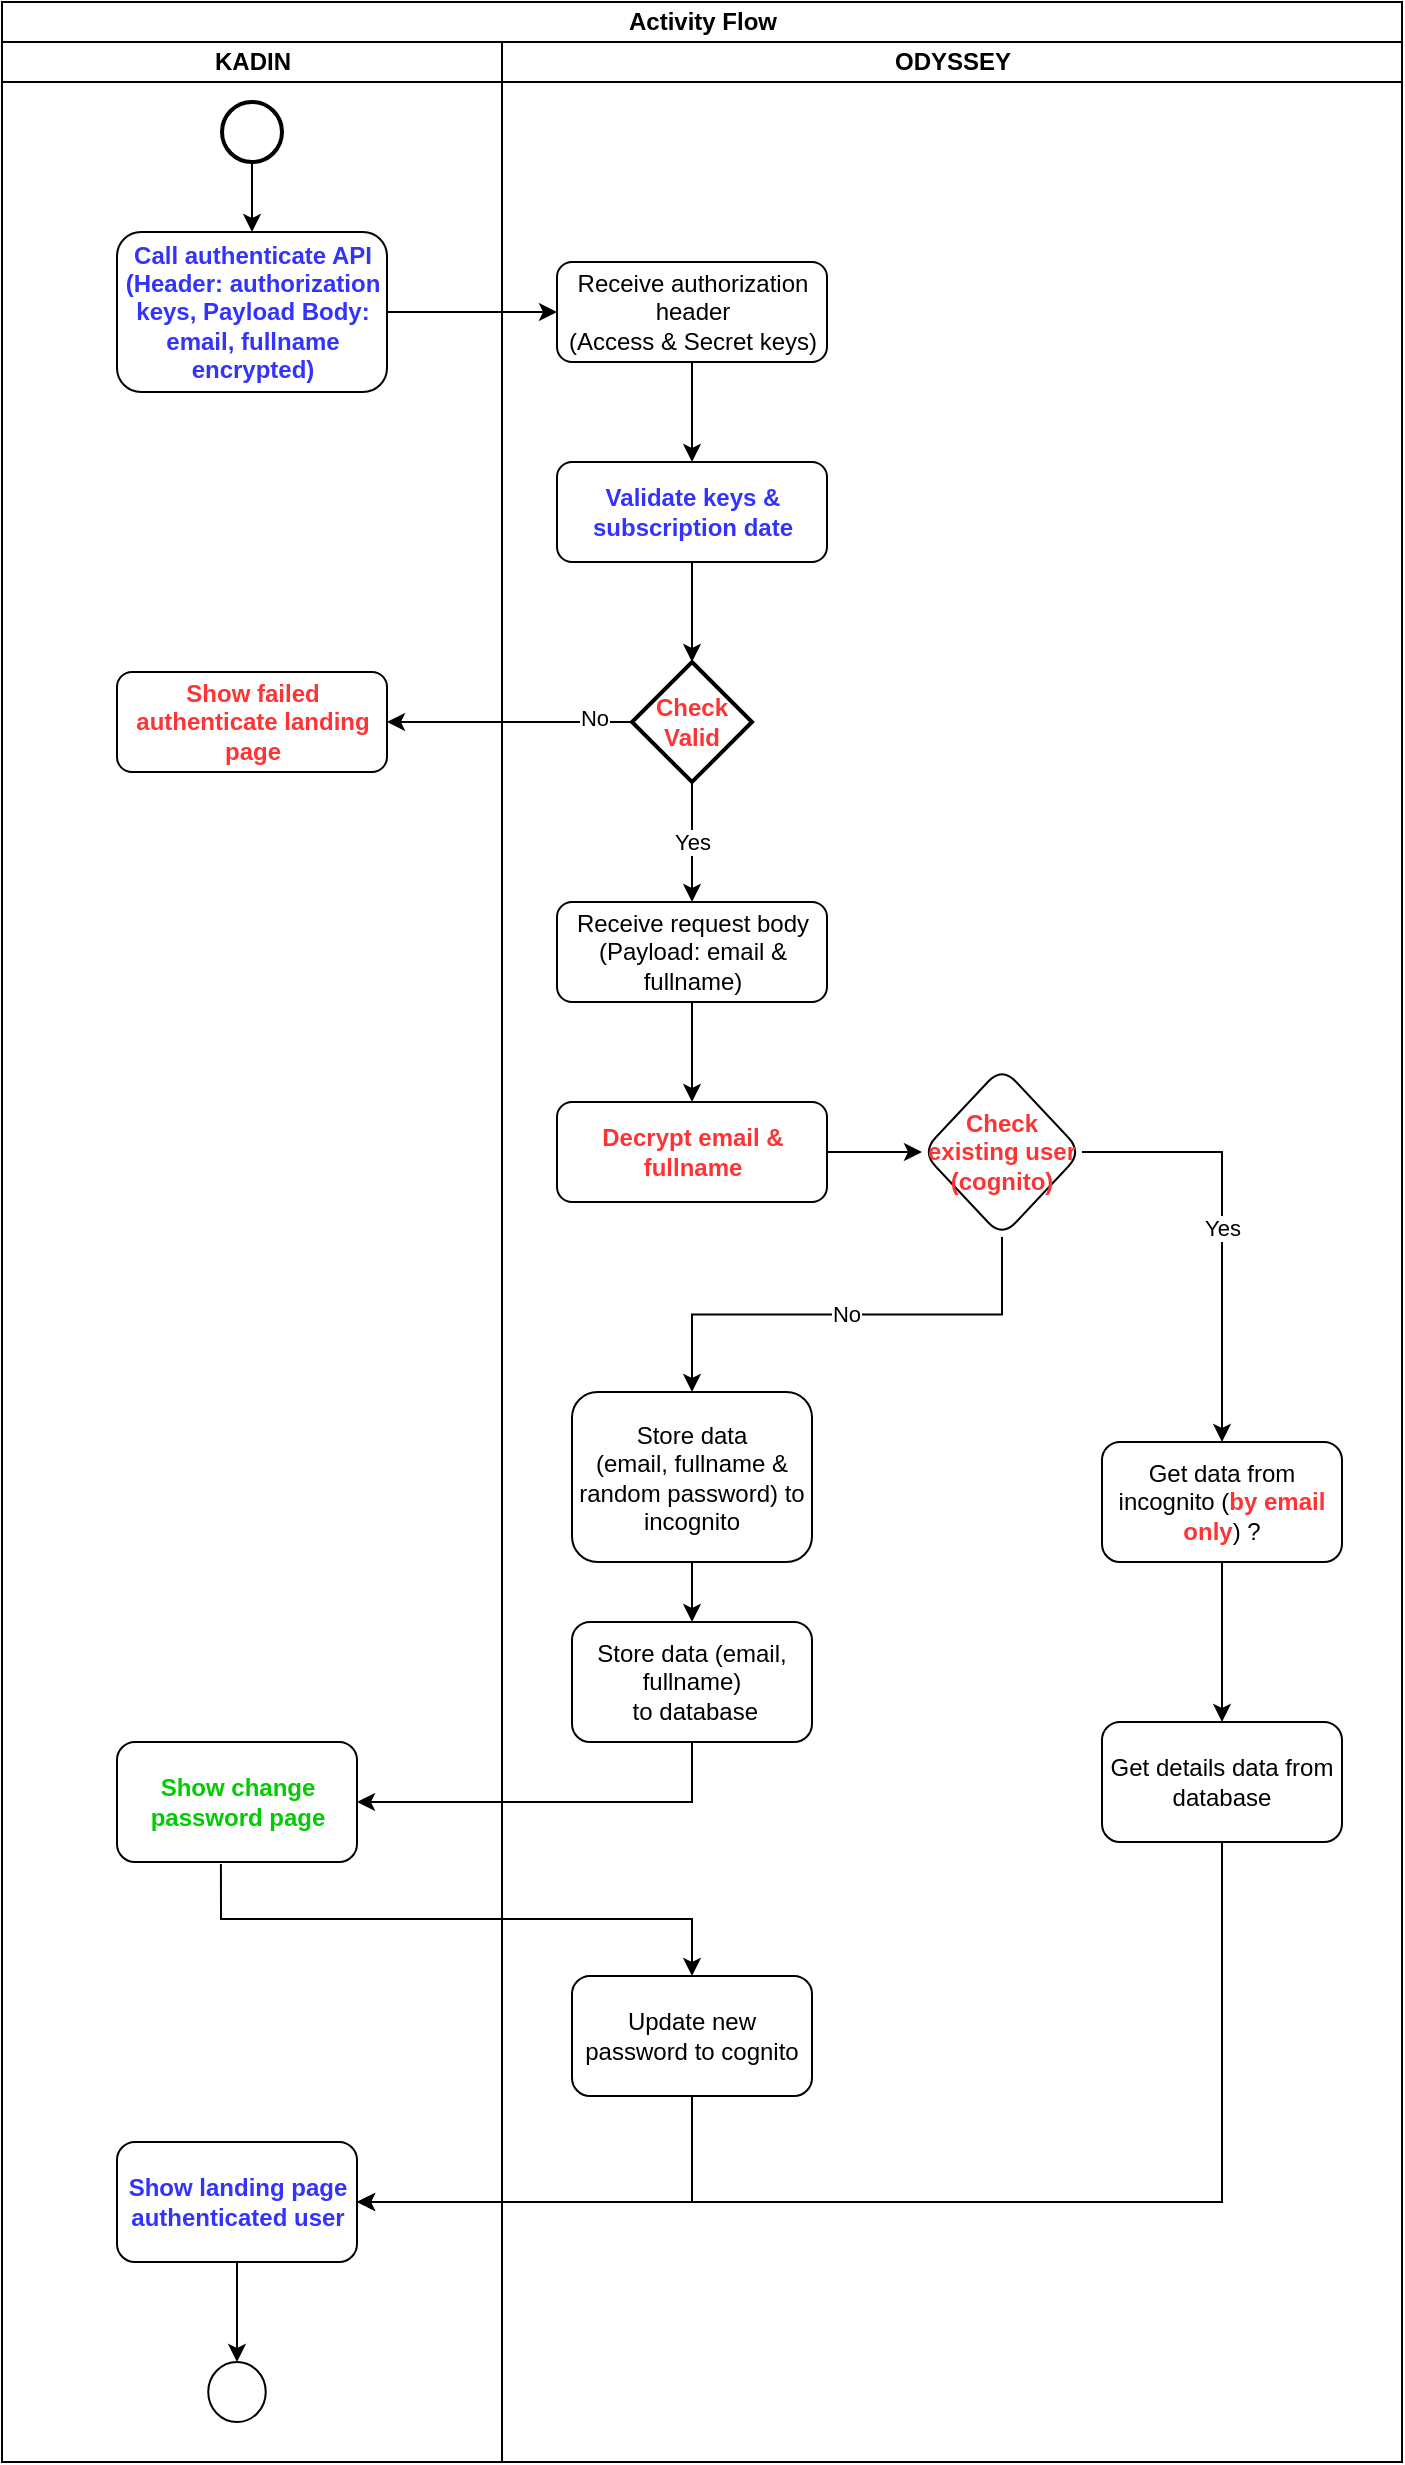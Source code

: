 <mxfile version="20.8.3" type="github">
  <diagram id="cROLNhJi18jyMTtRT4qv" name="Page-1">
    <mxGraphModel dx="1434" dy="788" grid="1" gridSize="10" guides="1" tooltips="1" connect="1" arrows="1" fold="1" page="1" pageScale="1" pageWidth="850" pageHeight="1100" math="0" shadow="0">
      <root>
        <mxCell id="0" />
        <mxCell id="1" parent="0" />
        <mxCell id="6nmaoUBlLYGYx-6xs3CL-19" value="Activity Flow" style="swimlane;childLayout=stackLayout;resizeParent=1;resizeParentMax=0;startSize=20;html=1;" vertex="1" parent="1">
          <mxGeometry x="55" y="70" width="700" height="1230" as="geometry" />
        </mxCell>
        <mxCell id="6nmaoUBlLYGYx-6xs3CL-20" value="KADIN" style="swimlane;startSize=20;html=1;" vertex="1" parent="6nmaoUBlLYGYx-6xs3CL-19">
          <mxGeometry y="20" width="250" height="1210" as="geometry" />
        </mxCell>
        <mxCell id="6nmaoUBlLYGYx-6xs3CL-26" value="Call authenticate API (Header: authorization keys, Payload Body: email, fullname encrypted)" style="rounded=1;whiteSpace=wrap;html=1;fontColor=#3333FF;fontStyle=1" vertex="1" parent="6nmaoUBlLYGYx-6xs3CL-20">
          <mxGeometry x="57.5" y="95" width="135" height="80" as="geometry" />
        </mxCell>
        <mxCell id="6nmaoUBlLYGYx-6xs3CL-29" value="" style="edgeStyle=orthogonalEdgeStyle;rounded=0;orthogonalLoop=1;jettySize=auto;html=1;" edge="1" parent="6nmaoUBlLYGYx-6xs3CL-20" source="6nmaoUBlLYGYx-6xs3CL-28" target="6nmaoUBlLYGYx-6xs3CL-26">
          <mxGeometry relative="1" as="geometry" />
        </mxCell>
        <mxCell id="6nmaoUBlLYGYx-6xs3CL-28" value="" style="strokeWidth=2;html=1;shape=mxgraph.flowchart.start_2;whiteSpace=wrap;" vertex="1" parent="6nmaoUBlLYGYx-6xs3CL-20">
          <mxGeometry x="110" y="30" width="30" height="30" as="geometry" />
        </mxCell>
        <mxCell id="6nmaoUBlLYGYx-6xs3CL-30" value="Show failed authenticate landing page" style="rounded=1;whiteSpace=wrap;html=1;fontColor=#FF3333;fontStyle=1" vertex="1" parent="6nmaoUBlLYGYx-6xs3CL-20">
          <mxGeometry x="57.5" y="315" width="135" height="50" as="geometry" />
        </mxCell>
        <mxCell id="6nmaoUBlLYGYx-6xs3CL-71" value="" style="edgeStyle=orthogonalEdgeStyle;rounded=0;orthogonalLoop=1;jettySize=auto;html=1;" edge="1" parent="6nmaoUBlLYGYx-6xs3CL-20" source="6nmaoUBlLYGYx-6xs3CL-57" target="6nmaoUBlLYGYx-6xs3CL-70">
          <mxGeometry relative="1" as="geometry" />
        </mxCell>
        <mxCell id="6nmaoUBlLYGYx-6xs3CL-57" value="Show landing page authenticated user" style="whiteSpace=wrap;html=1;rounded=1;fontColor=#3333FF;fontStyle=1" vertex="1" parent="6nmaoUBlLYGYx-6xs3CL-20">
          <mxGeometry x="57.5" y="1050" width="120" height="60" as="geometry" />
        </mxCell>
        <mxCell id="6nmaoUBlLYGYx-6xs3CL-52" value="Show change password page" style="whiteSpace=wrap;html=1;rounded=1;fontColor=#00CC00;fontStyle=1" vertex="1" parent="6nmaoUBlLYGYx-6xs3CL-20">
          <mxGeometry x="57.5" y="850" width="120" height="60" as="geometry" />
        </mxCell>
        <mxCell id="6nmaoUBlLYGYx-6xs3CL-70" value="" style="ellipse;whiteSpace=wrap;html=1;rounded=1;" vertex="1" parent="6nmaoUBlLYGYx-6xs3CL-20">
          <mxGeometry x="103.12" y="1160" width="28.75" height="30" as="geometry" />
        </mxCell>
        <mxCell id="6nmaoUBlLYGYx-6xs3CL-32" style="edgeStyle=orthogonalEdgeStyle;rounded=0;orthogonalLoop=1;jettySize=auto;html=1;" edge="1" parent="6nmaoUBlLYGYx-6xs3CL-19" source="6nmaoUBlLYGYx-6xs3CL-26" target="6nmaoUBlLYGYx-6xs3CL-31">
          <mxGeometry relative="1" as="geometry" />
        </mxCell>
        <mxCell id="6nmaoUBlLYGYx-6xs3CL-40" value="" style="edgeStyle=orthogonalEdgeStyle;rounded=0;orthogonalLoop=1;jettySize=auto;html=1;" edge="1" parent="6nmaoUBlLYGYx-6xs3CL-19" source="6nmaoUBlLYGYx-6xs3CL-35" target="6nmaoUBlLYGYx-6xs3CL-30">
          <mxGeometry relative="1" as="geometry" />
        </mxCell>
        <mxCell id="6nmaoUBlLYGYx-6xs3CL-43" value="No" style="edgeLabel;html=1;align=center;verticalAlign=middle;resizable=0;points=[];" vertex="1" connectable="0" parent="6nmaoUBlLYGYx-6xs3CL-40">
          <mxGeometry x="-0.688" y="-2" relative="1" as="geometry">
            <mxPoint as="offset" />
          </mxGeometry>
        </mxCell>
        <mxCell id="6nmaoUBlLYGYx-6xs3CL-69" style="edgeStyle=orthogonalEdgeStyle;rounded=0;orthogonalLoop=1;jettySize=auto;html=1;exitX=0.5;exitY=1;exitDx=0;exitDy=0;" edge="1" parent="6nmaoUBlLYGYx-6xs3CL-19" source="6nmaoUBlLYGYx-6xs3CL-67" target="6nmaoUBlLYGYx-6xs3CL-57">
          <mxGeometry relative="1" as="geometry">
            <Array as="points">
              <mxPoint x="610" y="1100" />
            </Array>
          </mxGeometry>
        </mxCell>
        <mxCell id="6nmaoUBlLYGYx-6xs3CL-53" value="" style="edgeStyle=orthogonalEdgeStyle;rounded=0;orthogonalLoop=1;jettySize=auto;html=1;exitX=0.5;exitY=1;exitDx=0;exitDy=0;" edge="1" parent="6nmaoUBlLYGYx-6xs3CL-19" source="6nmaoUBlLYGYx-6xs3CL-50" target="6nmaoUBlLYGYx-6xs3CL-52">
          <mxGeometry relative="1" as="geometry" />
        </mxCell>
        <mxCell id="6nmaoUBlLYGYx-6xs3CL-55" value="" style="edgeStyle=orthogonalEdgeStyle;rounded=0;orthogonalLoop=1;jettySize=auto;html=1;exitX=0.433;exitY=1.017;exitDx=0;exitDy=0;exitPerimeter=0;" edge="1" parent="6nmaoUBlLYGYx-6xs3CL-19" source="6nmaoUBlLYGYx-6xs3CL-52" target="6nmaoUBlLYGYx-6xs3CL-54">
          <mxGeometry relative="1" as="geometry" />
        </mxCell>
        <mxCell id="6nmaoUBlLYGYx-6xs3CL-58" value="" style="edgeStyle=orthogonalEdgeStyle;rounded=0;orthogonalLoop=1;jettySize=auto;html=1;exitX=0.5;exitY=1;exitDx=0;exitDy=0;entryX=1;entryY=0.5;entryDx=0;entryDy=0;" edge="1" parent="6nmaoUBlLYGYx-6xs3CL-19" source="6nmaoUBlLYGYx-6xs3CL-54" target="6nmaoUBlLYGYx-6xs3CL-57">
          <mxGeometry relative="1" as="geometry" />
        </mxCell>
        <mxCell id="6nmaoUBlLYGYx-6xs3CL-21" value="ODYSSEY" style="swimlane;startSize=20;html=1;" vertex="1" parent="6nmaoUBlLYGYx-6xs3CL-19">
          <mxGeometry x="250" y="20" width="450" height="1210" as="geometry" />
        </mxCell>
        <mxCell id="6nmaoUBlLYGYx-6xs3CL-47" style="edgeStyle=orthogonalEdgeStyle;rounded=0;orthogonalLoop=1;jettySize=auto;html=1;" edge="1" parent="6nmaoUBlLYGYx-6xs3CL-21" source="6nmaoUBlLYGYx-6xs3CL-31" target="6nmaoUBlLYGYx-6xs3CL-34">
          <mxGeometry relative="1" as="geometry" />
        </mxCell>
        <mxCell id="6nmaoUBlLYGYx-6xs3CL-31" value="Receive authorization header&lt;br&gt;(Access &amp;amp; Secret keys)" style="rounded=1;whiteSpace=wrap;html=1;" vertex="1" parent="6nmaoUBlLYGYx-6xs3CL-21">
          <mxGeometry x="27.5" y="110" width="135" height="50" as="geometry" />
        </mxCell>
        <mxCell id="6nmaoUBlLYGYx-6xs3CL-37" value="" style="edgeStyle=orthogonalEdgeStyle;rounded=0;orthogonalLoop=1;jettySize=auto;html=1;" edge="1" parent="6nmaoUBlLYGYx-6xs3CL-21" source="6nmaoUBlLYGYx-6xs3CL-34" target="6nmaoUBlLYGYx-6xs3CL-35">
          <mxGeometry relative="1" as="geometry" />
        </mxCell>
        <mxCell id="6nmaoUBlLYGYx-6xs3CL-34" value="Validate keys &amp;amp; subscription date" style="rounded=1;whiteSpace=wrap;html=1;fontColor=#3333FF;fontStyle=1" vertex="1" parent="6nmaoUBlLYGYx-6xs3CL-21">
          <mxGeometry x="27.5" y="210" width="135" height="50" as="geometry" />
        </mxCell>
        <mxCell id="6nmaoUBlLYGYx-6xs3CL-42" value="Yes" style="edgeStyle=orthogonalEdgeStyle;rounded=0;orthogonalLoop=1;jettySize=auto;html=1;" edge="1" parent="6nmaoUBlLYGYx-6xs3CL-21" source="6nmaoUBlLYGYx-6xs3CL-35" target="6nmaoUBlLYGYx-6xs3CL-41">
          <mxGeometry relative="1" as="geometry" />
        </mxCell>
        <mxCell id="6nmaoUBlLYGYx-6xs3CL-35" value="Check Valid" style="strokeWidth=2;html=1;shape=mxgraph.flowchart.decision;whiteSpace=wrap;fontColor=#FF3333;fontStyle=1" vertex="1" parent="6nmaoUBlLYGYx-6xs3CL-21">
          <mxGeometry x="65" y="310" width="60" height="60" as="geometry" />
        </mxCell>
        <mxCell id="6nmaoUBlLYGYx-6xs3CL-46" style="edgeStyle=orthogonalEdgeStyle;rounded=0;orthogonalLoop=1;jettySize=auto;html=1;" edge="1" parent="6nmaoUBlLYGYx-6xs3CL-21" source="6nmaoUBlLYGYx-6xs3CL-41" target="6nmaoUBlLYGYx-6xs3CL-33">
          <mxGeometry relative="1" as="geometry" />
        </mxCell>
        <mxCell id="6nmaoUBlLYGYx-6xs3CL-41" value="Receive request body&lt;br&gt;(Payload: email &amp;amp; fullname)" style="rounded=1;whiteSpace=wrap;html=1;" vertex="1" parent="6nmaoUBlLYGYx-6xs3CL-21">
          <mxGeometry x="27.5" y="430" width="135" height="50" as="geometry" />
        </mxCell>
        <mxCell id="6nmaoUBlLYGYx-6xs3CL-49" value="No" style="edgeStyle=orthogonalEdgeStyle;rounded=0;orthogonalLoop=1;jettySize=auto;html=1;exitX=0.5;exitY=1;exitDx=0;exitDy=0;" edge="1" parent="6nmaoUBlLYGYx-6xs3CL-21" source="6nmaoUBlLYGYx-6xs3CL-63" target="6nmaoUBlLYGYx-6xs3CL-48">
          <mxGeometry relative="1" as="geometry" />
        </mxCell>
        <mxCell id="6nmaoUBlLYGYx-6xs3CL-64" value="" style="edgeStyle=orthogonalEdgeStyle;rounded=0;orthogonalLoop=1;jettySize=auto;html=1;" edge="1" parent="6nmaoUBlLYGYx-6xs3CL-21" source="6nmaoUBlLYGYx-6xs3CL-33" target="6nmaoUBlLYGYx-6xs3CL-63">
          <mxGeometry relative="1" as="geometry" />
        </mxCell>
        <mxCell id="6nmaoUBlLYGYx-6xs3CL-33" value="Decrypt email &amp;amp; fullname" style="rounded=1;whiteSpace=wrap;html=1;fontColor=#FF3333;fontStyle=1" vertex="1" parent="6nmaoUBlLYGYx-6xs3CL-21">
          <mxGeometry x="27.5" y="530" width="135" height="50" as="geometry" />
        </mxCell>
        <mxCell id="6nmaoUBlLYGYx-6xs3CL-48" value="Store data&lt;br&gt;(email, fullname &amp;amp; random password) to incognito" style="whiteSpace=wrap;html=1;rounded=1;" vertex="1" parent="6nmaoUBlLYGYx-6xs3CL-21">
          <mxGeometry x="35" y="675" width="120" height="85" as="geometry" />
        </mxCell>
        <mxCell id="6nmaoUBlLYGYx-6xs3CL-66" value="Yes" style="edgeStyle=orthogonalEdgeStyle;rounded=0;orthogonalLoop=1;jettySize=auto;html=1;" edge="1" parent="6nmaoUBlLYGYx-6xs3CL-21" source="6nmaoUBlLYGYx-6xs3CL-63" target="6nmaoUBlLYGYx-6xs3CL-65">
          <mxGeometry relative="1" as="geometry" />
        </mxCell>
        <mxCell id="6nmaoUBlLYGYx-6xs3CL-63" value="Check existing user (cognito)" style="rhombus;whiteSpace=wrap;html=1;rounded=1;fontStyle=1;fontColor=#FF3333;" vertex="1" parent="6nmaoUBlLYGYx-6xs3CL-21">
          <mxGeometry x="210" y="512.5" width="80" height="85" as="geometry" />
        </mxCell>
        <mxCell id="6nmaoUBlLYGYx-6xs3CL-68" value="" style="edgeStyle=orthogonalEdgeStyle;rounded=0;orthogonalLoop=1;jettySize=auto;html=1;" edge="1" parent="6nmaoUBlLYGYx-6xs3CL-21" source="6nmaoUBlLYGYx-6xs3CL-65" target="6nmaoUBlLYGYx-6xs3CL-67">
          <mxGeometry relative="1" as="geometry" />
        </mxCell>
        <mxCell id="6nmaoUBlLYGYx-6xs3CL-65" value="Get data from incognito (&lt;b&gt;&lt;font color=&quot;#ff3333&quot;&gt;by email only&lt;/font&gt;&lt;/b&gt;) ?" style="whiteSpace=wrap;html=1;rounded=1;" vertex="1" parent="6nmaoUBlLYGYx-6xs3CL-21">
          <mxGeometry x="300" y="700" width="120" height="60" as="geometry" />
        </mxCell>
        <mxCell id="6nmaoUBlLYGYx-6xs3CL-67" value="Get details data from database" style="whiteSpace=wrap;html=1;rounded=1;" vertex="1" parent="6nmaoUBlLYGYx-6xs3CL-21">
          <mxGeometry x="300" y="840" width="120" height="60" as="geometry" />
        </mxCell>
        <mxCell id="6nmaoUBlLYGYx-6xs3CL-50" value="Store data (email, fullname)&lt;br&gt;&amp;nbsp;to database" style="whiteSpace=wrap;html=1;rounded=1;" vertex="1" parent="6nmaoUBlLYGYx-6xs3CL-21">
          <mxGeometry x="35" y="790" width="120" height="60" as="geometry" />
        </mxCell>
        <mxCell id="6nmaoUBlLYGYx-6xs3CL-51" value="" style="edgeStyle=orthogonalEdgeStyle;rounded=0;orthogonalLoop=1;jettySize=auto;html=1;" edge="1" parent="6nmaoUBlLYGYx-6xs3CL-21" source="6nmaoUBlLYGYx-6xs3CL-48" target="6nmaoUBlLYGYx-6xs3CL-50">
          <mxGeometry relative="1" as="geometry" />
        </mxCell>
        <mxCell id="6nmaoUBlLYGYx-6xs3CL-54" value="Update new password to cognito" style="whiteSpace=wrap;html=1;rounded=1;" vertex="1" parent="6nmaoUBlLYGYx-6xs3CL-21">
          <mxGeometry x="35" y="967" width="120" height="60" as="geometry" />
        </mxCell>
      </root>
    </mxGraphModel>
  </diagram>
</mxfile>
